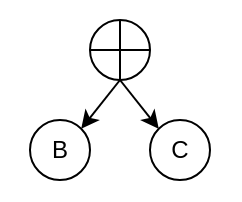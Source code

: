 <mxfile version="17.1.3" type="device"><diagram id="054N_RMOu7VmQ7kKFrUr" name="Page-1"><mxGraphModel dx="1422" dy="793" grid="1" gridSize="10" guides="1" tooltips="1" connect="1" arrows="1" fold="1" page="1" pageScale="1" pageWidth="850" pageHeight="1100" math="0" shadow="0"><root><mxCell id="0"/><mxCell id="1" parent="0"/><mxCell id="0C1ab9WYKUT7aBoMQf9--1" value="" style="rounded=0;whiteSpace=wrap;html=1;strokeColor=none;fillColor=none;" vertex="1" parent="1"><mxGeometry x="315" y="310" width="120" height="100" as="geometry"/></mxCell><mxCell id="SrZmCTAZbAf81ghKEnrx-3" value="B" style="ellipse;whiteSpace=wrap;html=1;aspect=fixed;" parent="1" vertex="1"><mxGeometry x="330" y="370" width="30" height="30" as="geometry"/></mxCell><mxCell id="SrZmCTAZbAf81ghKEnrx-4" value="C" style="ellipse;whiteSpace=wrap;html=1;aspect=fixed;" parent="1" vertex="1"><mxGeometry x="390" y="370" width="30" height="30" as="geometry"/></mxCell><mxCell id="SrZmCTAZbAf81ghKEnrx-5" value="" style="shape=orEllipse;perimeter=ellipsePerimeter;whiteSpace=wrap;html=1;backgroundOutline=1;" parent="1" vertex="1"><mxGeometry x="360" y="320" width="30" height="30" as="geometry"/></mxCell><mxCell id="SrZmCTAZbAf81ghKEnrx-6" value="" style="endArrow=classic;html=1;rounded=0;exitX=0.5;exitY=1;exitDx=0;exitDy=0;entryX=0;entryY=0;entryDx=0;entryDy=0;" parent="1" source="SrZmCTAZbAf81ghKEnrx-5" target="SrZmCTAZbAf81ghKEnrx-4" edge="1"><mxGeometry width="50" height="50" relative="1" as="geometry"><mxPoint x="340" y="410" as="sourcePoint"/><mxPoint x="390" y="360" as="targetPoint"/></mxGeometry></mxCell><mxCell id="SrZmCTAZbAf81ghKEnrx-7" value="" style="endArrow=classic;html=1;rounded=0;exitX=0.5;exitY=1;exitDx=0;exitDy=0;entryX=1;entryY=0;entryDx=0;entryDy=0;" parent="1" source="SrZmCTAZbAf81ghKEnrx-5" target="SrZmCTAZbAf81ghKEnrx-3" edge="1"><mxGeometry width="50" height="50" relative="1" as="geometry"><mxPoint x="385" y="360" as="sourcePoint"/><mxPoint x="415" y="380" as="targetPoint"/></mxGeometry></mxCell></root></mxGraphModel></diagram></mxfile>